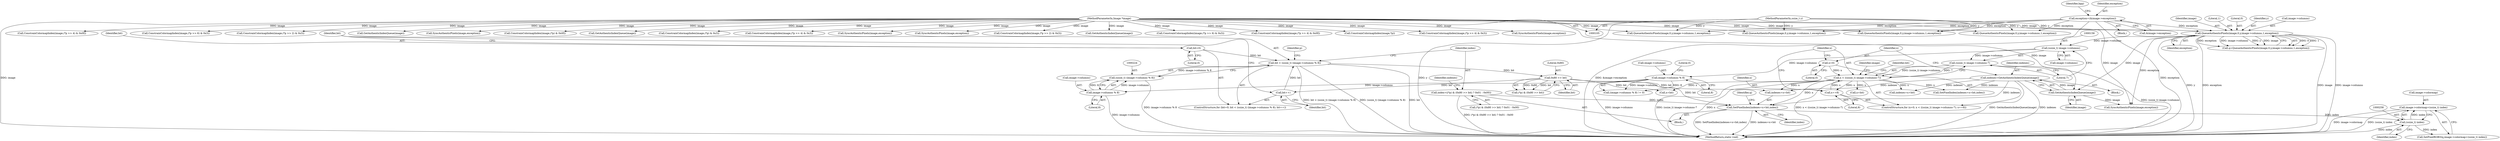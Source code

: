 digraph "0_ImageMagick_d9b2209a69ee90d8df81fb124eb66f593eb9f599@pointer" {
"1000253" [label="(Call,image->colormap+(ssize_t) index)"];
"1000257" [label="(Call,(ssize_t) index)"];
"1000244" [label="(Call,SetPixelIndex(indexes+x+bit,index))"];
"1000146" [label="(Call,indexes=GetAuthenticIndexQueue(image))"];
"1000148" [label="(Call,GetAuthenticIndexQueue(image))"];
"1000130" [label="(Call,QueueAuthenticPixels(image,0,y,image->columns,1,exception))"];
"1000108" [label="(MethodParameterIn,Image *image)"];
"1000107" [label="(MethodParameterIn,ssize_t y)"];
"1000117" [label="(Call,exception=(&image->exception))"];
"1000154" [label="(Call,x < ((ssize_t) image->columns-7))"];
"1000163" [label="(Call,x+=8)"];
"1000151" [label="(Call,x=0)"];
"1000156" [label="(Call,(ssize_t) image->columns-7)"];
"1000157" [label="(Call,(ssize_t) image->columns)"];
"1000239" [label="(Call,0x80 >> bit)"];
"1000221" [label="(Call,bit < (ssize_t) (image->columns % 8))"];
"1000218" [label="(Call,bit=0)"];
"1000230" [label="(Call,bit++)"];
"1000223" [label="(Call,(ssize_t) (image->columns % 8))"];
"1000225" [label="(Call,image->columns % 8)"];
"1000210" [label="(Call,image->columns % 8)"];
"1000233" [label="(Call,index=((*p) & (0x80 >> bit) ? 0x01 : 0x00))"];
"1000148" [label="(Call,GetAuthenticIndexQueue(image))"];
"1000217" [label="(ControlStructure,for (bit=0; bit < (ssize_t) (image->columns % 8); bit++))"];
"1000429" [label="(Call,ConstrainColormapIndex(image,(*p >> 6) & 0x3))"];
"1000110" [label="(Block,)"];
"1000499" [label="(Call,ConstrainColormapIndex(image,(*p >> 2) & 0x3))"];
"1000155" [label="(Identifier,x)"];
"1000169" [label="(Identifier,bit)"];
"1000293" [label="(Call,GetAuthenticIndexQueue(image))"];
"1000667" [label="(Call,SyncAuthenticPixels(image,exception))"];
"1000218" [label="(Call,bit=0)"];
"1000108" [label="(MethodParameterIn,Image *image)"];
"1000152" [label="(Identifier,x)"];
"1000259" [label="(Identifier,index)"];
"1000240" [label="(Literal,0x80)"];
"1000219" [label="(Identifier,bit)"];
"1000602" [label="(Call,ConstrainColormapIndex(image,(*p) & 0x0f))"];
"1000131" [label="(Identifier,image)"];
"1000555" [label="(Call,GetAuthenticIndexQueue(image))"];
"1000107" [label="(MethodParameterIn,ssize_t y)"];
"1000392" [label="(Call,ConstrainColormapIndex(image,(*p) & 0x3))"];
"1000191" [label="(Call,x+bit)"];
"1000147" [label="(Identifier,indexes)"];
"1000124" [label="(Identifier,bpp)"];
"1000157" [label="(Call,(ssize_t) image->columns)"];
"1000251" [label="(Call,SetPixelRGBO(q,image->colormap+(ssize_t) index))"];
"1000154" [label="(Call,x < ((ssize_t) image->columns-7))"];
"1000464" [label="(Call,ConstrainColormapIndex(image,(*p >> 4) & 0x3))"];
"1000254" [label="(Call,image->colormap)"];
"1000253" [label="(Call,image->colormap+(ssize_t) index)"];
"1000236" [label="(Call,(*p) & (0x80 >> bit))"];
"1000527" [label="(Call,SyncAuthenticPixels(image,exception))"];
"1000211" [label="(Call,image->columns)"];
"1000737" [label="(Call,SyncAuthenticPixels(image,exception))"];
"1000225" [label="(Call,image->columns % 8)"];
"1000366" [label="(Call,ConstrainColormapIndex(image,(*p >> 2) & 0x3))"];
"1000162" [label="(Literal,7)"];
"1000153" [label="(Literal,0)"];
"1000250" [label="(Identifier,index)"];
"1000150" [label="(ControlStructure,for (x=0; x < ((ssize_t) image->columns-7); x+=8))"];
"1000164" [label="(Identifier,x)"];
"1000232" [label="(Block,)"];
"1000222" [label="(Identifier,bit)"];
"1000165" [label="(Literal,8)"];
"1000221" [label="(Call,bit < (ssize_t) (image->columns % 8))"];
"1000146" [label="(Call,indexes=GetAuthenticIndexQueue(image))"];
"1000695" [label="(Call,GetAuthenticIndexQueue(image))"];
"1000130" [label="(Call,QueueAuthenticPixels(image,0,y,image->columns,1,exception))"];
"1000314" [label="(Call,ConstrainColormapIndex(image,(*p >> 6) & 0x3))"];
"1000677" [label="(Call,QueueAuthenticPixels(image,0,y,image->columns,1,exception))"];
"1000188" [label="(Call,SetPixelIndex(indexes+x+bit,index))"];
"1000128" [label="(Call,q=QueueAuthenticPixels(image,0,y,image->columns,1,exception))"];
"1000234" [label="(Identifier,index)"];
"1000119" [label="(Call,&image->exception)"];
"1000226" [label="(Call,image->columns)"];
"1000746" [label="(Call,QueueAuthenticPixels(image,0,y,image->columns,1,exception))"];
"1000233" [label="(Call,index=((*p) & (0x80 >> bit) ? 0x01 : 0x00))"];
"1000159" [label="(Call,image->columns)"];
"1000803" [label="(MethodReturn,static void)"];
"1000241" [label="(Identifier,bit)"];
"1000257" [label="(Call,(ssize_t) index)"];
"1000209" [label="(Call,(image->columns % 8) != 0)"];
"1000252" [label="(Identifier,q)"];
"1000235" [label="(Call,(*p) & (0x80 >> bit) ? 0x01 : 0x00)"];
"1000244" [label="(Call,SetPixelIndex(indexes+x+bit,index))"];
"1000137" [label="(Literal,1)"];
"1000127" [label="(Block,)"];
"1000118" [label="(Identifier,exception)"];
"1000215" [label="(Literal,0)"];
"1000231" [label="(Identifier,bit)"];
"1000639" [label="(Call,ConstrainColormapIndex(image,(*p >> 4) & 0x0f))"];
"1000230" [label="(Call,bit++)"];
"1000210" [label="(Call,image->columns % 8)"];
"1000214" [label="(Literal,8)"];
"1000220" [label="(Literal,0)"];
"1000189" [label="(Call,indexes+x+bit)"];
"1000713" [label="(Call,ConstrainColormapIndex(image,*p))"];
"1000246" [label="(Identifier,indexes)"];
"1000138" [label="(Identifier,exception)"];
"1000245" [label="(Call,indexes+x+bit)"];
"1000340" [label="(Call,ConstrainColormapIndex(image,(*p >> 4) & 0x3))"];
"1000117" [label="(Call,exception=(&image->exception))"];
"1000149" [label="(Identifier,image)"];
"1000275" [label="(Call,QueueAuthenticPixels(image,0,y,image->columns,1,exception))"];
"1000163" [label="(Call,x+=8)"];
"1000229" [label="(Literal,8)"];
"1000798" [label="(Call,SyncAuthenticPixels(image,exception))"];
"1000239" [label="(Call,0x80 >> bit)"];
"1000537" [label="(Call,QueueAuthenticPixels(image,0,y,image->columns,1,exception))"];
"1000151" [label="(Call,x=0)"];
"1000132" [label="(Literal,0)"];
"1000212" [label="(Identifier,image)"];
"1000156" [label="(Call,(ssize_t) image->columns-7)"];
"1000247" [label="(Call,x+bit)"];
"1000266" [label="(Call,SyncAuthenticPixels(image,exception))"];
"1000263" [label="(Identifier,p)"];
"1000133" [label="(Identifier,y)"];
"1000223" [label="(Call,(ssize_t) (image->columns % 8))"];
"1000576" [label="(Call,ConstrainColormapIndex(image,(*p >> 4) & 0x0f))"];
"1000134" [label="(Call,image->columns)"];
"1000253" -> "1000251"  [label="AST: "];
"1000253" -> "1000257"  [label="CFG: "];
"1000254" -> "1000253"  [label="AST: "];
"1000257" -> "1000253"  [label="AST: "];
"1000251" -> "1000253"  [label="CFG: "];
"1000253" -> "1000803"  [label="DDG: image->colormap"];
"1000253" -> "1000803"  [label="DDG: (ssize_t) index"];
"1000257" -> "1000253"  [label="DDG: index"];
"1000257" -> "1000259"  [label="CFG: "];
"1000258" -> "1000257"  [label="AST: "];
"1000259" -> "1000257"  [label="AST: "];
"1000257" -> "1000803"  [label="DDG: index"];
"1000257" -> "1000251"  [label="DDG: index"];
"1000244" -> "1000257"  [label="DDG: index"];
"1000244" -> "1000232"  [label="AST: "];
"1000244" -> "1000250"  [label="CFG: "];
"1000245" -> "1000244"  [label="AST: "];
"1000250" -> "1000244"  [label="AST: "];
"1000252" -> "1000244"  [label="CFG: "];
"1000244" -> "1000803"  [label="DDG: SetPixelIndex(indexes+x+bit,index)"];
"1000244" -> "1000803"  [label="DDG: indexes+x+bit"];
"1000146" -> "1000244"  [label="DDG: indexes"];
"1000154" -> "1000244"  [label="DDG: x"];
"1000239" -> "1000244"  [label="DDG: bit"];
"1000233" -> "1000244"  [label="DDG: index"];
"1000146" -> "1000127"  [label="AST: "];
"1000146" -> "1000148"  [label="CFG: "];
"1000147" -> "1000146"  [label="AST: "];
"1000148" -> "1000146"  [label="AST: "];
"1000152" -> "1000146"  [label="CFG: "];
"1000146" -> "1000803"  [label="DDG: GetAuthenticIndexQueue(image)"];
"1000146" -> "1000803"  [label="DDG: indexes"];
"1000148" -> "1000146"  [label="DDG: image"];
"1000146" -> "1000188"  [label="DDG: indexes"];
"1000146" -> "1000189"  [label="DDG: indexes"];
"1000146" -> "1000245"  [label="DDG: indexes"];
"1000148" -> "1000149"  [label="CFG: "];
"1000149" -> "1000148"  [label="AST: "];
"1000130" -> "1000148"  [label="DDG: image"];
"1000108" -> "1000148"  [label="DDG: image"];
"1000148" -> "1000266"  [label="DDG: image"];
"1000130" -> "1000128"  [label="AST: "];
"1000130" -> "1000138"  [label="CFG: "];
"1000131" -> "1000130"  [label="AST: "];
"1000132" -> "1000130"  [label="AST: "];
"1000133" -> "1000130"  [label="AST: "];
"1000134" -> "1000130"  [label="AST: "];
"1000137" -> "1000130"  [label="AST: "];
"1000138" -> "1000130"  [label="AST: "];
"1000128" -> "1000130"  [label="CFG: "];
"1000130" -> "1000803"  [label="DDG: image->columns"];
"1000130" -> "1000803"  [label="DDG: y"];
"1000130" -> "1000803"  [label="DDG: exception"];
"1000130" -> "1000803"  [label="DDG: image"];
"1000130" -> "1000128"  [label="DDG: 0"];
"1000130" -> "1000128"  [label="DDG: 1"];
"1000130" -> "1000128"  [label="DDG: exception"];
"1000130" -> "1000128"  [label="DDG: image->columns"];
"1000130" -> "1000128"  [label="DDG: y"];
"1000130" -> "1000128"  [label="DDG: image"];
"1000108" -> "1000130"  [label="DDG: image"];
"1000107" -> "1000130"  [label="DDG: y"];
"1000117" -> "1000130"  [label="DDG: exception"];
"1000130" -> "1000157"  [label="DDG: image->columns"];
"1000130" -> "1000266"  [label="DDG: exception"];
"1000108" -> "1000105"  [label="AST: "];
"1000108" -> "1000803"  [label="DDG: image"];
"1000108" -> "1000266"  [label="DDG: image"];
"1000108" -> "1000275"  [label="DDG: image"];
"1000108" -> "1000293"  [label="DDG: image"];
"1000108" -> "1000314"  [label="DDG: image"];
"1000108" -> "1000340"  [label="DDG: image"];
"1000108" -> "1000366"  [label="DDG: image"];
"1000108" -> "1000392"  [label="DDG: image"];
"1000108" -> "1000429"  [label="DDG: image"];
"1000108" -> "1000464"  [label="DDG: image"];
"1000108" -> "1000499"  [label="DDG: image"];
"1000108" -> "1000527"  [label="DDG: image"];
"1000108" -> "1000537"  [label="DDG: image"];
"1000108" -> "1000555"  [label="DDG: image"];
"1000108" -> "1000576"  [label="DDG: image"];
"1000108" -> "1000602"  [label="DDG: image"];
"1000108" -> "1000639"  [label="DDG: image"];
"1000108" -> "1000667"  [label="DDG: image"];
"1000108" -> "1000677"  [label="DDG: image"];
"1000108" -> "1000695"  [label="DDG: image"];
"1000108" -> "1000713"  [label="DDG: image"];
"1000108" -> "1000737"  [label="DDG: image"];
"1000108" -> "1000746"  [label="DDG: image"];
"1000108" -> "1000798"  [label="DDG: image"];
"1000107" -> "1000105"  [label="AST: "];
"1000107" -> "1000803"  [label="DDG: y"];
"1000107" -> "1000275"  [label="DDG: y"];
"1000107" -> "1000537"  [label="DDG: y"];
"1000107" -> "1000677"  [label="DDG: y"];
"1000107" -> "1000746"  [label="DDG: y"];
"1000117" -> "1000110"  [label="AST: "];
"1000117" -> "1000119"  [label="CFG: "];
"1000118" -> "1000117"  [label="AST: "];
"1000119" -> "1000117"  [label="AST: "];
"1000124" -> "1000117"  [label="CFG: "];
"1000117" -> "1000803"  [label="DDG: exception"];
"1000117" -> "1000803"  [label="DDG: &image->exception"];
"1000117" -> "1000275"  [label="DDG: exception"];
"1000117" -> "1000537"  [label="DDG: exception"];
"1000117" -> "1000677"  [label="DDG: exception"];
"1000117" -> "1000746"  [label="DDG: exception"];
"1000154" -> "1000150"  [label="AST: "];
"1000154" -> "1000156"  [label="CFG: "];
"1000155" -> "1000154"  [label="AST: "];
"1000156" -> "1000154"  [label="AST: "];
"1000169" -> "1000154"  [label="CFG: "];
"1000212" -> "1000154"  [label="CFG: "];
"1000154" -> "1000803"  [label="DDG: x"];
"1000154" -> "1000803"  [label="DDG: x < ((ssize_t) image->columns-7)"];
"1000154" -> "1000803"  [label="DDG: (ssize_t) image->columns-7"];
"1000163" -> "1000154"  [label="DDG: x"];
"1000151" -> "1000154"  [label="DDG: x"];
"1000156" -> "1000154"  [label="DDG: (ssize_t) image->columns"];
"1000156" -> "1000154"  [label="DDG: 7"];
"1000154" -> "1000163"  [label="DDG: x"];
"1000154" -> "1000188"  [label="DDG: x"];
"1000154" -> "1000189"  [label="DDG: x"];
"1000154" -> "1000191"  [label="DDG: x"];
"1000154" -> "1000245"  [label="DDG: x"];
"1000154" -> "1000247"  [label="DDG: x"];
"1000163" -> "1000150"  [label="AST: "];
"1000163" -> "1000165"  [label="CFG: "];
"1000164" -> "1000163"  [label="AST: "];
"1000165" -> "1000163"  [label="AST: "];
"1000155" -> "1000163"  [label="CFG: "];
"1000151" -> "1000150"  [label="AST: "];
"1000151" -> "1000153"  [label="CFG: "];
"1000152" -> "1000151"  [label="AST: "];
"1000153" -> "1000151"  [label="AST: "];
"1000155" -> "1000151"  [label="CFG: "];
"1000156" -> "1000162"  [label="CFG: "];
"1000157" -> "1000156"  [label="AST: "];
"1000162" -> "1000156"  [label="AST: "];
"1000156" -> "1000803"  [label="DDG: (ssize_t) image->columns"];
"1000157" -> "1000156"  [label="DDG: image->columns"];
"1000157" -> "1000159"  [label="CFG: "];
"1000158" -> "1000157"  [label="AST: "];
"1000159" -> "1000157"  [label="AST: "];
"1000162" -> "1000157"  [label="CFG: "];
"1000157" -> "1000210"  [label="DDG: image->columns"];
"1000239" -> "1000236"  [label="AST: "];
"1000239" -> "1000241"  [label="CFG: "];
"1000240" -> "1000239"  [label="AST: "];
"1000241" -> "1000239"  [label="AST: "];
"1000236" -> "1000239"  [label="CFG: "];
"1000239" -> "1000230"  [label="DDG: bit"];
"1000239" -> "1000236"  [label="DDG: 0x80"];
"1000239" -> "1000236"  [label="DDG: bit"];
"1000221" -> "1000239"  [label="DDG: bit"];
"1000239" -> "1000245"  [label="DDG: bit"];
"1000239" -> "1000247"  [label="DDG: bit"];
"1000221" -> "1000217"  [label="AST: "];
"1000221" -> "1000223"  [label="CFG: "];
"1000222" -> "1000221"  [label="AST: "];
"1000223" -> "1000221"  [label="AST: "];
"1000234" -> "1000221"  [label="CFG: "];
"1000263" -> "1000221"  [label="CFG: "];
"1000221" -> "1000803"  [label="DDG: bit < (ssize_t) (image->columns % 8)"];
"1000221" -> "1000803"  [label="DDG: (ssize_t) (image->columns % 8)"];
"1000221" -> "1000803"  [label="DDG: bit"];
"1000218" -> "1000221"  [label="DDG: bit"];
"1000230" -> "1000221"  [label="DDG: bit"];
"1000223" -> "1000221"  [label="DDG: image->columns % 8"];
"1000218" -> "1000217"  [label="AST: "];
"1000218" -> "1000220"  [label="CFG: "];
"1000219" -> "1000218"  [label="AST: "];
"1000220" -> "1000218"  [label="AST: "];
"1000222" -> "1000218"  [label="CFG: "];
"1000230" -> "1000217"  [label="AST: "];
"1000230" -> "1000231"  [label="CFG: "];
"1000231" -> "1000230"  [label="AST: "];
"1000222" -> "1000230"  [label="CFG: "];
"1000223" -> "1000225"  [label="CFG: "];
"1000224" -> "1000223"  [label="AST: "];
"1000225" -> "1000223"  [label="AST: "];
"1000223" -> "1000803"  [label="DDG: image->columns % 8"];
"1000225" -> "1000223"  [label="DDG: image->columns"];
"1000225" -> "1000223"  [label="DDG: 8"];
"1000225" -> "1000229"  [label="CFG: "];
"1000226" -> "1000225"  [label="AST: "];
"1000229" -> "1000225"  [label="AST: "];
"1000225" -> "1000803"  [label="DDG: image->columns"];
"1000210" -> "1000225"  [label="DDG: image->columns"];
"1000210" -> "1000209"  [label="AST: "];
"1000210" -> "1000214"  [label="CFG: "];
"1000211" -> "1000210"  [label="AST: "];
"1000214" -> "1000210"  [label="AST: "];
"1000215" -> "1000210"  [label="CFG: "];
"1000210" -> "1000803"  [label="DDG: image->columns"];
"1000210" -> "1000209"  [label="DDG: image->columns"];
"1000210" -> "1000209"  [label="DDG: 8"];
"1000233" -> "1000232"  [label="AST: "];
"1000233" -> "1000235"  [label="CFG: "];
"1000234" -> "1000233"  [label="AST: "];
"1000235" -> "1000233"  [label="AST: "];
"1000246" -> "1000233"  [label="CFG: "];
"1000233" -> "1000803"  [label="DDG: (*p) & (0x80 >> bit) ? 0x01 : 0x00"];
}
